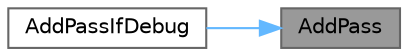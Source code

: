 digraph "AddPass"
{
 // INTERACTIVE_SVG=YES
 // LATEX_PDF_SIZE
  bgcolor="transparent";
  edge [fontname=Helvetica,fontsize=10,labelfontname=Helvetica,labelfontsize=10];
  node [fontname=Helvetica,fontsize=10,shape=box,height=0.2,width=0.4];
  rankdir="RL";
  Node1 [id="Node000001",label="AddPass",height=0.2,width=0.4,color="gray40", fillcolor="grey60", style="filled", fontcolor="black",tooltip="Helper functions to add parameterless passes to the graph."];
  Node1 -> Node2 [id="edge1_Node000001_Node000002",dir="back",color="steelblue1",style="solid",tooltip=" "];
  Node2 [id="Node000002",label="AddPassIfDebug",height=0.2,width=0.4,color="grey40", fillcolor="white", style="filled",URL="$d6/d45/RenderGraphUtils_8h.html#abd3ef1116d72d8847d75038d8aab8750",tooltip=" "];
}
